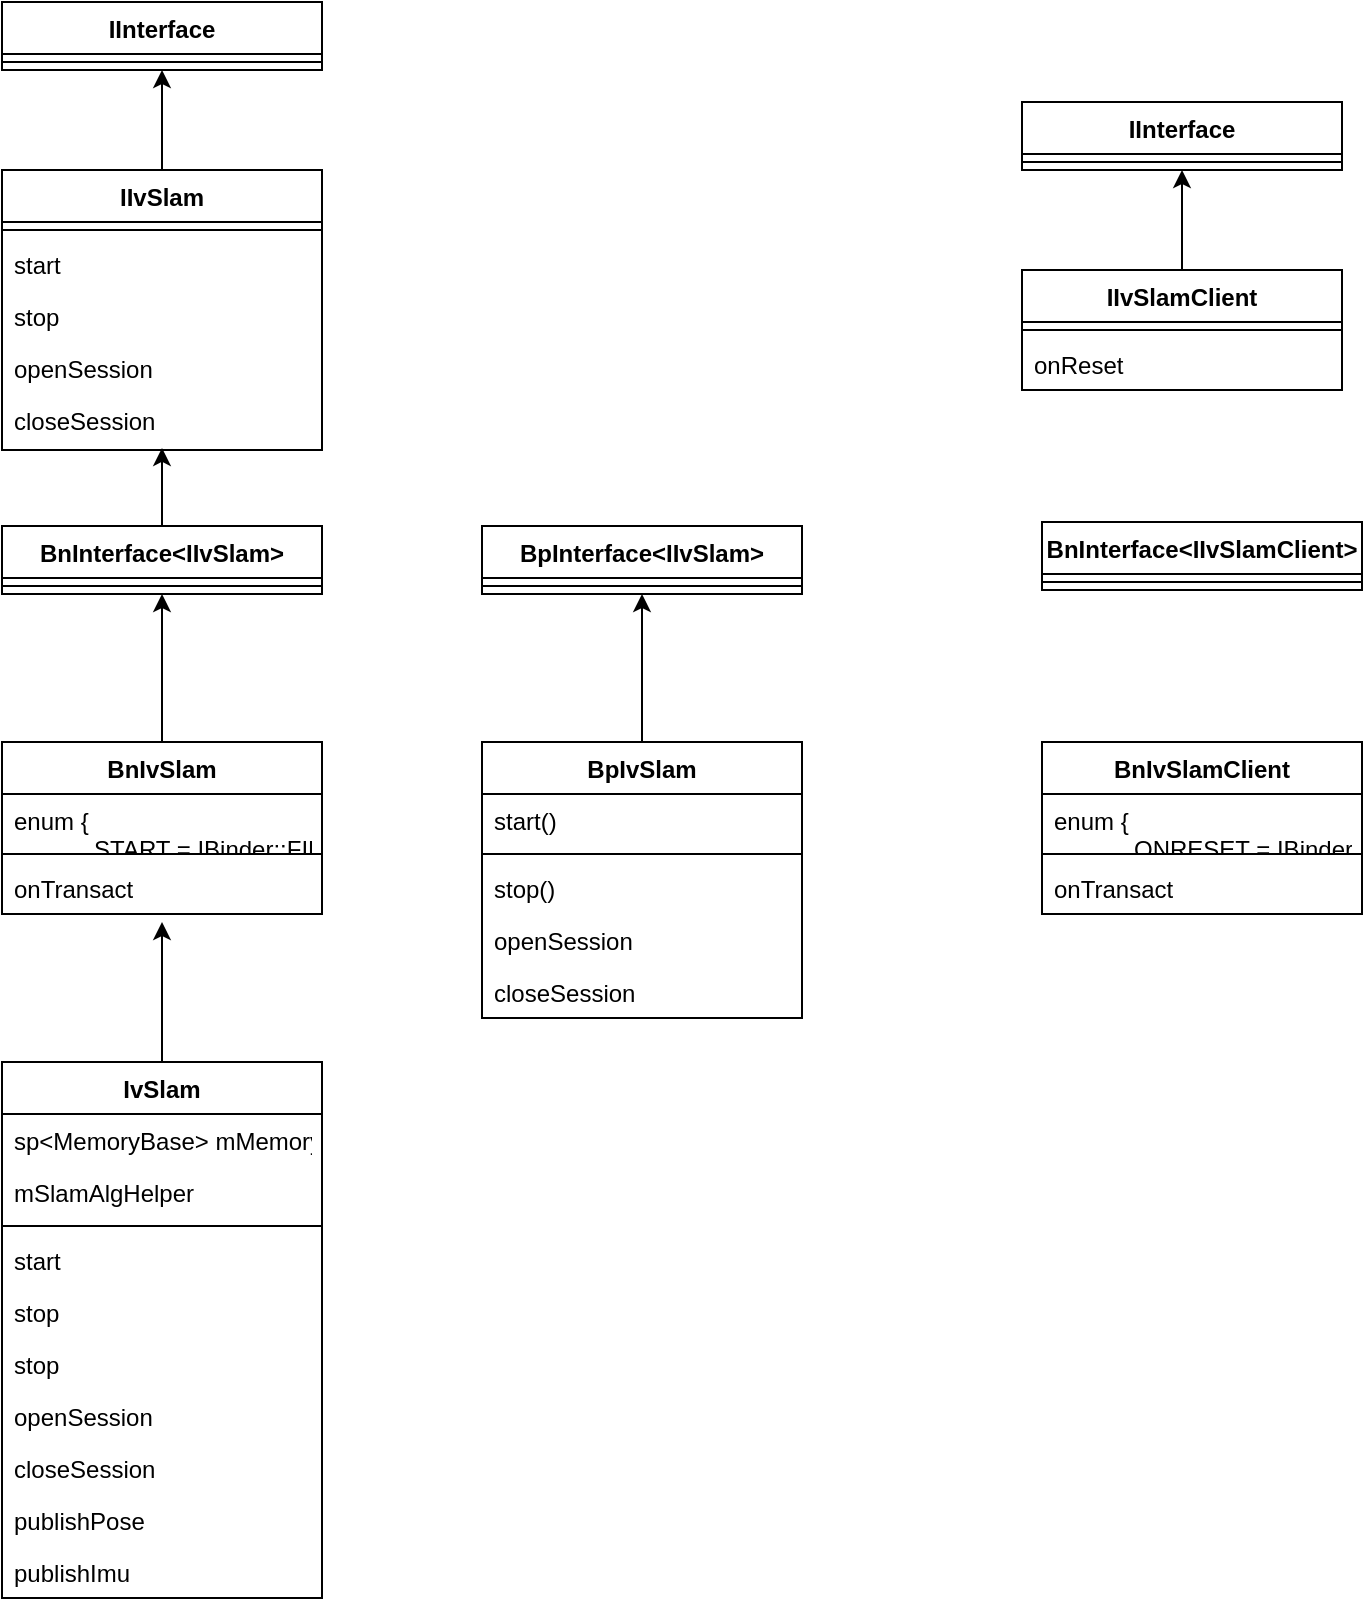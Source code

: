 <mxfile version="13.1.6" type="github"><diagram name="Page-1" id="9f46799a-70d6-7492-0946-bef42562c5a5"><mxGraphModel dx="1886" dy="1700" grid="1" gridSize="10" guides="1" tooltips="1" connect="1" arrows="1" fold="1" page="1" pageScale="1" pageWidth="1100" pageHeight="850" background="#ffffff" math="0" shadow="0"><root><mxCell id="0"/><mxCell id="1" parent="0"/><mxCell id="Tik5KH6d1rNar_YpyiQ3-16" style="edgeStyle=orthogonalEdgeStyle;rounded=0;orthogonalLoop=1;jettySize=auto;html=1;exitX=0.5;exitY=0;exitDx=0;exitDy=0;" edge="1" parent="1" source="Tik5KH6d1rNar_YpyiQ3-1"><mxGeometry relative="1" as="geometry"><mxPoint x="150" y="440" as="targetPoint"/></mxGeometry></mxCell><mxCell id="Tik5KH6d1rNar_YpyiQ3-1" value="IvSlam" style="swimlane;fontStyle=1;align=center;verticalAlign=top;childLayout=stackLayout;horizontal=1;startSize=26;horizontalStack=0;resizeParent=1;resizeParentMax=0;resizeLast=0;collapsible=1;marginBottom=0;" vertex="1" parent="1"><mxGeometry x="70" y="510" width="160" height="268" as="geometry"/></mxCell><mxCell id="Tik5KH6d1rNar_YpyiQ3-2" value="sp&lt;MemoryBase&gt; mMemory" style="text;strokeColor=none;fillColor=none;align=left;verticalAlign=top;spacingLeft=4;spacingRight=4;overflow=hidden;rotatable=0;points=[[0,0.5],[1,0.5]];portConstraint=eastwest;" vertex="1" parent="Tik5KH6d1rNar_YpyiQ3-1"><mxGeometry y="26" width="160" height="26" as="geometry"/></mxCell><mxCell id="Tik5KH6d1rNar_YpyiQ3-15" value="mSlamAlgHelper" style="text;strokeColor=none;fillColor=none;align=left;verticalAlign=top;spacingLeft=4;spacingRight=4;overflow=hidden;rotatable=0;points=[[0,0.5],[1,0.5]];portConstraint=eastwest;" vertex="1" parent="Tik5KH6d1rNar_YpyiQ3-1"><mxGeometry y="52" width="160" height="26" as="geometry"/></mxCell><mxCell id="Tik5KH6d1rNar_YpyiQ3-3" value="" style="line;strokeWidth=1;fillColor=none;align=left;verticalAlign=middle;spacingTop=-1;spacingLeft=3;spacingRight=3;rotatable=0;labelPosition=right;points=[];portConstraint=eastwest;" vertex="1" parent="Tik5KH6d1rNar_YpyiQ3-1"><mxGeometry y="78" width="160" height="8" as="geometry"/></mxCell><mxCell id="Tik5KH6d1rNar_YpyiQ3-14" value="start" style="text;strokeColor=none;fillColor=none;align=left;verticalAlign=top;spacingLeft=4;spacingRight=4;overflow=hidden;rotatable=0;points=[[0,0.5],[1,0.5]];portConstraint=eastwest;" vertex="1" parent="Tik5KH6d1rNar_YpyiQ3-1"><mxGeometry y="86" width="160" height="26" as="geometry"/></mxCell><mxCell id="Tik5KH6d1rNar_YpyiQ3-4" value="stop" style="text;strokeColor=none;fillColor=none;align=left;verticalAlign=top;spacingLeft=4;spacingRight=4;overflow=hidden;rotatable=0;points=[[0,0.5],[1,0.5]];portConstraint=eastwest;" vertex="1" parent="Tik5KH6d1rNar_YpyiQ3-1"><mxGeometry y="112" width="160" height="26" as="geometry"/></mxCell><mxCell id="Tik5KH6d1rNar_YpyiQ3-11" value="stop" style="text;strokeColor=none;fillColor=none;align=left;verticalAlign=top;spacingLeft=4;spacingRight=4;overflow=hidden;rotatable=0;points=[[0,0.5],[1,0.5]];portConstraint=eastwest;" vertex="1" parent="Tik5KH6d1rNar_YpyiQ3-1"><mxGeometry y="138" width="160" height="26" as="geometry"/></mxCell><mxCell id="Tik5KH6d1rNar_YpyiQ3-10" value="openSession" style="text;strokeColor=none;fillColor=none;align=left;verticalAlign=top;spacingLeft=4;spacingRight=4;overflow=hidden;rotatable=0;points=[[0,0.5],[1,0.5]];portConstraint=eastwest;" vertex="1" parent="Tik5KH6d1rNar_YpyiQ3-1"><mxGeometry y="164" width="160" height="26" as="geometry"/></mxCell><mxCell id="Tik5KH6d1rNar_YpyiQ3-9" value="closeSession" style="text;strokeColor=none;fillColor=none;align=left;verticalAlign=top;spacingLeft=4;spacingRight=4;overflow=hidden;rotatable=0;points=[[0,0.5],[1,0.5]];portConstraint=eastwest;" vertex="1" parent="Tik5KH6d1rNar_YpyiQ3-1"><mxGeometry y="190" width="160" height="26" as="geometry"/></mxCell><mxCell id="Tik5KH6d1rNar_YpyiQ3-8" value="publishPose" style="text;strokeColor=none;fillColor=none;align=left;verticalAlign=top;spacingLeft=4;spacingRight=4;overflow=hidden;rotatable=0;points=[[0,0.5],[1,0.5]];portConstraint=eastwest;" vertex="1" parent="Tik5KH6d1rNar_YpyiQ3-1"><mxGeometry y="216" width="160" height="26" as="geometry"/></mxCell><mxCell id="Tik5KH6d1rNar_YpyiQ3-12" value="publishImu" style="text;strokeColor=none;fillColor=none;align=left;verticalAlign=top;spacingLeft=4;spacingRight=4;overflow=hidden;rotatable=0;points=[[0,0.5],[1,0.5]];portConstraint=eastwest;" vertex="1" parent="Tik5KH6d1rNar_YpyiQ3-1"><mxGeometry y="242" width="160" height="26" as="geometry"/></mxCell><mxCell id="Tik5KH6d1rNar_YpyiQ3-52" style="edgeStyle=orthogonalEdgeStyle;rounded=0;orthogonalLoop=1;jettySize=auto;html=1;entryX=0.5;entryY=1;entryDx=0;entryDy=0;" edge="1" parent="1" source="Tik5KH6d1rNar_YpyiQ3-17" target="Tik5KH6d1rNar_YpyiQ3-22"><mxGeometry relative="1" as="geometry"/></mxCell><mxCell id="Tik5KH6d1rNar_YpyiQ3-17" value="BnIvSlam" style="swimlane;fontStyle=1;align=center;verticalAlign=top;childLayout=stackLayout;horizontal=1;startSize=26;horizontalStack=0;resizeParent=1;resizeParentMax=0;resizeLast=0;collapsible=1;marginBottom=0;" vertex="1" parent="1"><mxGeometry x="70" y="350" width="160" height="86" as="geometry"/></mxCell><mxCell id="Tik5KH6d1rNar_YpyiQ3-18" value="enum {&#10;            START = IBinder::FIRST_CALL_TRANSACTION,&#10;            STOP,&#10;            OPENSESSION,&#10;            CLOSESESSION,&#10;        };" style="text;strokeColor=none;fillColor=none;align=left;verticalAlign=top;spacingLeft=4;spacingRight=4;overflow=hidden;rotatable=0;points=[[0,0.5],[1,0.5]];portConstraint=eastwest;" vertex="1" parent="Tik5KH6d1rNar_YpyiQ3-17"><mxGeometry y="26" width="160" height="26" as="geometry"/></mxCell><mxCell id="Tik5KH6d1rNar_YpyiQ3-19" value="" style="line;strokeWidth=1;fillColor=none;align=left;verticalAlign=middle;spacingTop=-1;spacingLeft=3;spacingRight=3;rotatable=0;labelPosition=right;points=[];portConstraint=eastwest;" vertex="1" parent="Tik5KH6d1rNar_YpyiQ3-17"><mxGeometry y="52" width="160" height="8" as="geometry"/></mxCell><mxCell id="Tik5KH6d1rNar_YpyiQ3-20" value="onTransact" style="text;strokeColor=none;fillColor=none;align=left;verticalAlign=top;spacingLeft=4;spacingRight=4;overflow=hidden;rotatable=0;points=[[0,0.5],[1,0.5]];portConstraint=eastwest;" vertex="1" parent="Tik5KH6d1rNar_YpyiQ3-17"><mxGeometry y="60" width="160" height="26" as="geometry"/></mxCell><mxCell id="Tik5KH6d1rNar_YpyiQ3-60" style="edgeStyle=orthogonalEdgeStyle;rounded=0;orthogonalLoop=1;jettySize=auto;html=1;entryX=0.5;entryY=0.964;entryDx=0;entryDy=0;entryPerimeter=0;" edge="1" parent="1" source="Tik5KH6d1rNar_YpyiQ3-22" target="Tik5KH6d1rNar_YpyiQ3-45"><mxGeometry relative="1" as="geometry"/></mxCell><mxCell id="Tik5KH6d1rNar_YpyiQ3-22" value="BnInterface&lt;IIvSlam&gt;" style="swimlane;fontStyle=1;align=center;verticalAlign=top;childLayout=stackLayout;horizontal=1;startSize=26;horizontalStack=0;resizeParent=1;resizeParentMax=0;resizeLast=0;collapsible=1;marginBottom=0;" vertex="1" parent="1"><mxGeometry x="70" y="242" width="160" height="34" as="geometry"/></mxCell><mxCell id="Tik5KH6d1rNar_YpyiQ3-24" value="" style="line;strokeWidth=1;fillColor=none;align=left;verticalAlign=middle;spacingTop=-1;spacingLeft=3;spacingRight=3;rotatable=0;labelPosition=right;points=[];portConstraint=eastwest;" vertex="1" parent="Tik5KH6d1rNar_YpyiQ3-22"><mxGeometry y="26" width="160" height="8" as="geometry"/></mxCell><mxCell id="Tik5KH6d1rNar_YpyiQ3-61" style="edgeStyle=orthogonalEdgeStyle;rounded=0;orthogonalLoop=1;jettySize=auto;html=1;entryX=0.5;entryY=1;entryDx=0;entryDy=0;" edge="1" parent="1" source="Tik5KH6d1rNar_YpyiQ3-40" target="Tik5KH6d1rNar_YpyiQ3-33"><mxGeometry relative="1" as="geometry"/></mxCell><mxCell id="Tik5KH6d1rNar_YpyiQ3-40" value="IIvSlam" style="swimlane;fontStyle=1;align=center;verticalAlign=top;childLayout=stackLayout;horizontal=1;startSize=26;horizontalStack=0;resizeParent=1;resizeParentMax=0;resizeLast=0;collapsible=1;marginBottom=0;" vertex="1" parent="1"><mxGeometry x="70" y="64" width="160" height="140" as="geometry"/></mxCell><mxCell id="Tik5KH6d1rNar_YpyiQ3-41" value="" style="line;strokeWidth=1;fillColor=none;align=left;verticalAlign=middle;spacingTop=-1;spacingLeft=3;spacingRight=3;rotatable=0;labelPosition=right;points=[];portConstraint=eastwest;" vertex="1" parent="Tik5KH6d1rNar_YpyiQ3-40"><mxGeometry y="26" width="160" height="8" as="geometry"/></mxCell><mxCell id="Tik5KH6d1rNar_YpyiQ3-42" value="start" style="text;strokeColor=none;fillColor=none;align=left;verticalAlign=top;spacingLeft=4;spacingRight=4;overflow=hidden;rotatable=0;points=[[0,0.5],[1,0.5]];portConstraint=eastwest;" vertex="1" parent="Tik5KH6d1rNar_YpyiQ3-40"><mxGeometry y="34" width="160" height="26" as="geometry"/></mxCell><mxCell id="Tik5KH6d1rNar_YpyiQ3-43" value="stop" style="text;strokeColor=none;fillColor=none;align=left;verticalAlign=top;spacingLeft=4;spacingRight=4;overflow=hidden;rotatable=0;points=[[0,0.5],[1,0.5]];portConstraint=eastwest;" vertex="1" parent="Tik5KH6d1rNar_YpyiQ3-40"><mxGeometry y="60" width="160" height="26" as="geometry"/></mxCell><mxCell id="Tik5KH6d1rNar_YpyiQ3-44" value="openSession" style="text;strokeColor=none;fillColor=none;align=left;verticalAlign=top;spacingLeft=4;spacingRight=4;overflow=hidden;rotatable=0;points=[[0,0.5],[1,0.5]];portConstraint=eastwest;" vertex="1" parent="Tik5KH6d1rNar_YpyiQ3-40"><mxGeometry y="86" width="160" height="26" as="geometry"/></mxCell><mxCell id="Tik5KH6d1rNar_YpyiQ3-45" value="closeSession" style="text;strokeColor=none;fillColor=none;align=left;verticalAlign=top;spacingLeft=4;spacingRight=4;overflow=hidden;rotatable=0;points=[[0,0.5],[1,0.5]];portConstraint=eastwest;" vertex="1" parent="Tik5KH6d1rNar_YpyiQ3-40"><mxGeometry y="112" width="160" height="28" as="geometry"/></mxCell><mxCell id="Tik5KH6d1rNar_YpyiQ3-33" value="IInterface" style="swimlane;fontStyle=1;align=center;verticalAlign=top;childLayout=stackLayout;horizontal=1;startSize=26;horizontalStack=0;resizeParent=1;resizeParentMax=0;resizeLast=0;collapsible=1;marginBottom=0;" vertex="1" parent="1"><mxGeometry x="70" y="-20" width="160" height="34" as="geometry"/></mxCell><mxCell id="Tik5KH6d1rNar_YpyiQ3-35" value="" style="line;strokeWidth=1;fillColor=none;align=left;verticalAlign=middle;spacingTop=-1;spacingLeft=3;spacingRight=3;rotatable=0;labelPosition=right;points=[];portConstraint=eastwest;" vertex="1" parent="Tik5KH6d1rNar_YpyiQ3-33"><mxGeometry y="26" width="160" height="8" as="geometry"/></mxCell><mxCell id="Tik5KH6d1rNar_YpyiQ3-71" style="edgeStyle=orthogonalEdgeStyle;rounded=0;orthogonalLoop=1;jettySize=auto;html=1;entryX=0.5;entryY=1;entryDx=0;entryDy=0;" edge="1" parent="1" source="Tik5KH6d1rNar_YpyiQ3-65" target="Tik5KH6d1rNar_YpyiQ3-63"><mxGeometry relative="1" as="geometry"/></mxCell><mxCell id="Tik5KH6d1rNar_YpyiQ3-63" value="BpInterface&lt;IIvSlam&gt;" style="swimlane;fontStyle=1;align=center;verticalAlign=top;childLayout=stackLayout;horizontal=1;startSize=26;horizontalStack=0;resizeParent=1;resizeParentMax=0;resizeLast=0;collapsible=1;marginBottom=0;" vertex="1" parent="1"><mxGeometry x="310" y="242" width="160" height="34" as="geometry"/></mxCell><mxCell id="Tik5KH6d1rNar_YpyiQ3-64" value="" style="line;strokeWidth=1;fillColor=none;align=left;verticalAlign=middle;spacingTop=-1;spacingLeft=3;spacingRight=3;rotatable=0;labelPosition=right;points=[];portConstraint=eastwest;" vertex="1" parent="Tik5KH6d1rNar_YpyiQ3-63"><mxGeometry y="26" width="160" height="8" as="geometry"/></mxCell><mxCell id="Tik5KH6d1rNar_YpyiQ3-65" value="BpIvSlam" style="swimlane;fontStyle=1;align=center;verticalAlign=top;childLayout=stackLayout;horizontal=1;startSize=26;horizontalStack=0;resizeParent=1;resizeParentMax=0;resizeLast=0;collapsible=1;marginBottom=0;" vertex="1" parent="1"><mxGeometry x="310" y="350" width="160" height="138" as="geometry"/></mxCell><mxCell id="Tik5KH6d1rNar_YpyiQ3-66" value="start()" style="text;strokeColor=none;fillColor=none;align=left;verticalAlign=top;spacingLeft=4;spacingRight=4;overflow=hidden;rotatable=0;points=[[0,0.5],[1,0.5]];portConstraint=eastwest;" vertex="1" parent="Tik5KH6d1rNar_YpyiQ3-65"><mxGeometry y="26" width="160" height="26" as="geometry"/></mxCell><mxCell id="Tik5KH6d1rNar_YpyiQ3-67" value="" style="line;strokeWidth=1;fillColor=none;align=left;verticalAlign=middle;spacingTop=-1;spacingLeft=3;spacingRight=3;rotatable=0;labelPosition=right;points=[];portConstraint=eastwest;" vertex="1" parent="Tik5KH6d1rNar_YpyiQ3-65"><mxGeometry y="52" width="160" height="8" as="geometry"/></mxCell><mxCell id="Tik5KH6d1rNar_YpyiQ3-68" value="stop()" style="text;strokeColor=none;fillColor=none;align=left;verticalAlign=top;spacingLeft=4;spacingRight=4;overflow=hidden;rotatable=0;points=[[0,0.5],[1,0.5]];portConstraint=eastwest;" vertex="1" parent="Tik5KH6d1rNar_YpyiQ3-65"><mxGeometry y="60" width="160" height="26" as="geometry"/></mxCell><mxCell id="Tik5KH6d1rNar_YpyiQ3-69" value="openSession" style="text;strokeColor=none;fillColor=none;align=left;verticalAlign=top;spacingLeft=4;spacingRight=4;overflow=hidden;rotatable=0;points=[[0,0.5],[1,0.5]];portConstraint=eastwest;" vertex="1" parent="Tik5KH6d1rNar_YpyiQ3-65"><mxGeometry y="86" width="160" height="26" as="geometry"/></mxCell><mxCell id="Tik5KH6d1rNar_YpyiQ3-70" value="closeSession" style="text;strokeColor=none;fillColor=none;align=left;verticalAlign=top;spacingLeft=4;spacingRight=4;overflow=hidden;rotatable=0;points=[[0,0.5],[1,0.5]];portConstraint=eastwest;" vertex="1" parent="Tik5KH6d1rNar_YpyiQ3-65"><mxGeometry y="112" width="160" height="26" as="geometry"/></mxCell><mxCell id="Tik5KH6d1rNar_YpyiQ3-72" value="IInterface" style="swimlane;fontStyle=1;align=center;verticalAlign=top;childLayout=stackLayout;horizontal=1;startSize=26;horizontalStack=0;resizeParent=1;resizeParentMax=0;resizeLast=0;collapsible=1;marginBottom=0;" vertex="1" parent="1"><mxGeometry x="580" y="30" width="160" height="34" as="geometry"/></mxCell><mxCell id="Tik5KH6d1rNar_YpyiQ3-73" value="" style="line;strokeWidth=1;fillColor=none;align=left;verticalAlign=middle;spacingTop=-1;spacingLeft=3;spacingRight=3;rotatable=0;labelPosition=right;points=[];portConstraint=eastwest;" vertex="1" parent="Tik5KH6d1rNar_YpyiQ3-72"><mxGeometry y="26" width="160" height="8" as="geometry"/></mxCell><mxCell id="Tik5KH6d1rNar_YpyiQ3-78" style="edgeStyle=orthogonalEdgeStyle;rounded=0;orthogonalLoop=1;jettySize=auto;html=1;entryX=0.5;entryY=1;entryDx=0;entryDy=0;" edge="1" parent="1" source="Tik5KH6d1rNar_YpyiQ3-74" target="Tik5KH6d1rNar_YpyiQ3-72"><mxGeometry relative="1" as="geometry"/></mxCell><mxCell id="Tik5KH6d1rNar_YpyiQ3-74" value="IIvSlamClient" style="swimlane;fontStyle=1;align=center;verticalAlign=top;childLayout=stackLayout;horizontal=1;startSize=26;horizontalStack=0;resizeParent=1;resizeParentMax=0;resizeLast=0;collapsible=1;marginBottom=0;" vertex="1" parent="1"><mxGeometry x="580" y="114" width="160" height="60" as="geometry"/></mxCell><mxCell id="Tik5KH6d1rNar_YpyiQ3-76" value="" style="line;strokeWidth=1;fillColor=none;align=left;verticalAlign=middle;spacingTop=-1;spacingLeft=3;spacingRight=3;rotatable=0;labelPosition=right;points=[];portConstraint=eastwest;" vertex="1" parent="Tik5KH6d1rNar_YpyiQ3-74"><mxGeometry y="26" width="160" height="8" as="geometry"/></mxCell><mxCell id="Tik5KH6d1rNar_YpyiQ3-77" value="onReset" style="text;strokeColor=none;fillColor=none;align=left;verticalAlign=top;spacingLeft=4;spacingRight=4;overflow=hidden;rotatable=0;points=[[0,0.5],[1,0.5]];portConstraint=eastwest;" vertex="1" parent="Tik5KH6d1rNar_YpyiQ3-74"><mxGeometry y="34" width="160" height="26" as="geometry"/></mxCell><mxCell id="Tik5KH6d1rNar_YpyiQ3-87" value="BnInterface&lt;IIvSlamClient&gt;" style="swimlane;fontStyle=1;align=center;verticalAlign=top;childLayout=stackLayout;horizontal=1;startSize=26;horizontalStack=0;resizeParent=1;resizeParentMax=0;resizeLast=0;collapsible=1;marginBottom=0;" vertex="1" parent="1"><mxGeometry x="590" y="240" width="160" height="34" as="geometry"/></mxCell><mxCell id="Tik5KH6d1rNar_YpyiQ3-89" value="" style="line;strokeWidth=1;fillColor=none;align=left;verticalAlign=middle;spacingTop=-1;spacingLeft=3;spacingRight=3;rotatable=0;labelPosition=right;points=[];portConstraint=eastwest;" vertex="1" parent="Tik5KH6d1rNar_YpyiQ3-87"><mxGeometry y="26" width="160" height="8" as="geometry"/></mxCell><mxCell id="Tik5KH6d1rNar_YpyiQ3-91" value="BnIvSlamClient" style="swimlane;fontStyle=1;align=center;verticalAlign=top;childLayout=stackLayout;horizontal=1;startSize=26;horizontalStack=0;resizeParent=1;resizeParentMax=0;resizeLast=0;collapsible=1;marginBottom=0;" vertex="1" parent="1"><mxGeometry x="590" y="350" width="160" height="86" as="geometry"/></mxCell><mxCell id="Tik5KH6d1rNar_YpyiQ3-92" value="enum {&#10;            ONRESET = IBinder::FIRST_CALL_TRANSACTION,&#10;        };" style="text;strokeColor=none;fillColor=none;align=left;verticalAlign=top;spacingLeft=4;spacingRight=4;overflow=hidden;rotatable=0;points=[[0,0.5],[1,0.5]];portConstraint=eastwest;" vertex="1" parent="Tik5KH6d1rNar_YpyiQ3-91"><mxGeometry y="26" width="160" height="26" as="geometry"/></mxCell><mxCell id="Tik5KH6d1rNar_YpyiQ3-93" value="" style="line;strokeWidth=1;fillColor=none;align=left;verticalAlign=middle;spacingTop=-1;spacingLeft=3;spacingRight=3;rotatable=0;labelPosition=right;points=[];portConstraint=eastwest;" vertex="1" parent="Tik5KH6d1rNar_YpyiQ3-91"><mxGeometry y="52" width="160" height="8" as="geometry"/></mxCell><mxCell id="Tik5KH6d1rNar_YpyiQ3-94" value="onTransact" style="text;strokeColor=none;fillColor=none;align=left;verticalAlign=top;spacingLeft=4;spacingRight=4;overflow=hidden;rotatable=0;points=[[0,0.5],[1,0.5]];portConstraint=eastwest;" vertex="1" parent="Tik5KH6d1rNar_YpyiQ3-91"><mxGeometry y="60" width="160" height="26" as="geometry"/></mxCell></root></mxGraphModel></diagram></mxfile>